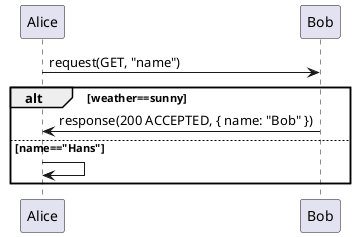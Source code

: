 @startuml

Alice -> Bob : request(GET, "name")

alt weather==sunny
	Bob -> Alice : response(200 ACCEPTED, { name: "Bob" })
else name=="Hans"
	Alice -> Alice
end group


@enduml